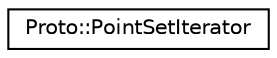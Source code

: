 digraph "Graphical Class Hierarchy"
{
  edge [fontname="Helvetica",fontsize="10",labelfontname="Helvetica",labelfontsize="10"];
  node [fontname="Helvetica",fontsize="10",shape=record];
  rankdir="LR";
  Node0 [label="Proto::PointSetIterator",height=0.2,width=0.4,color="black", fillcolor="white", style="filled",URL="$classProto_1_1PointSetIterator.html"];
}
